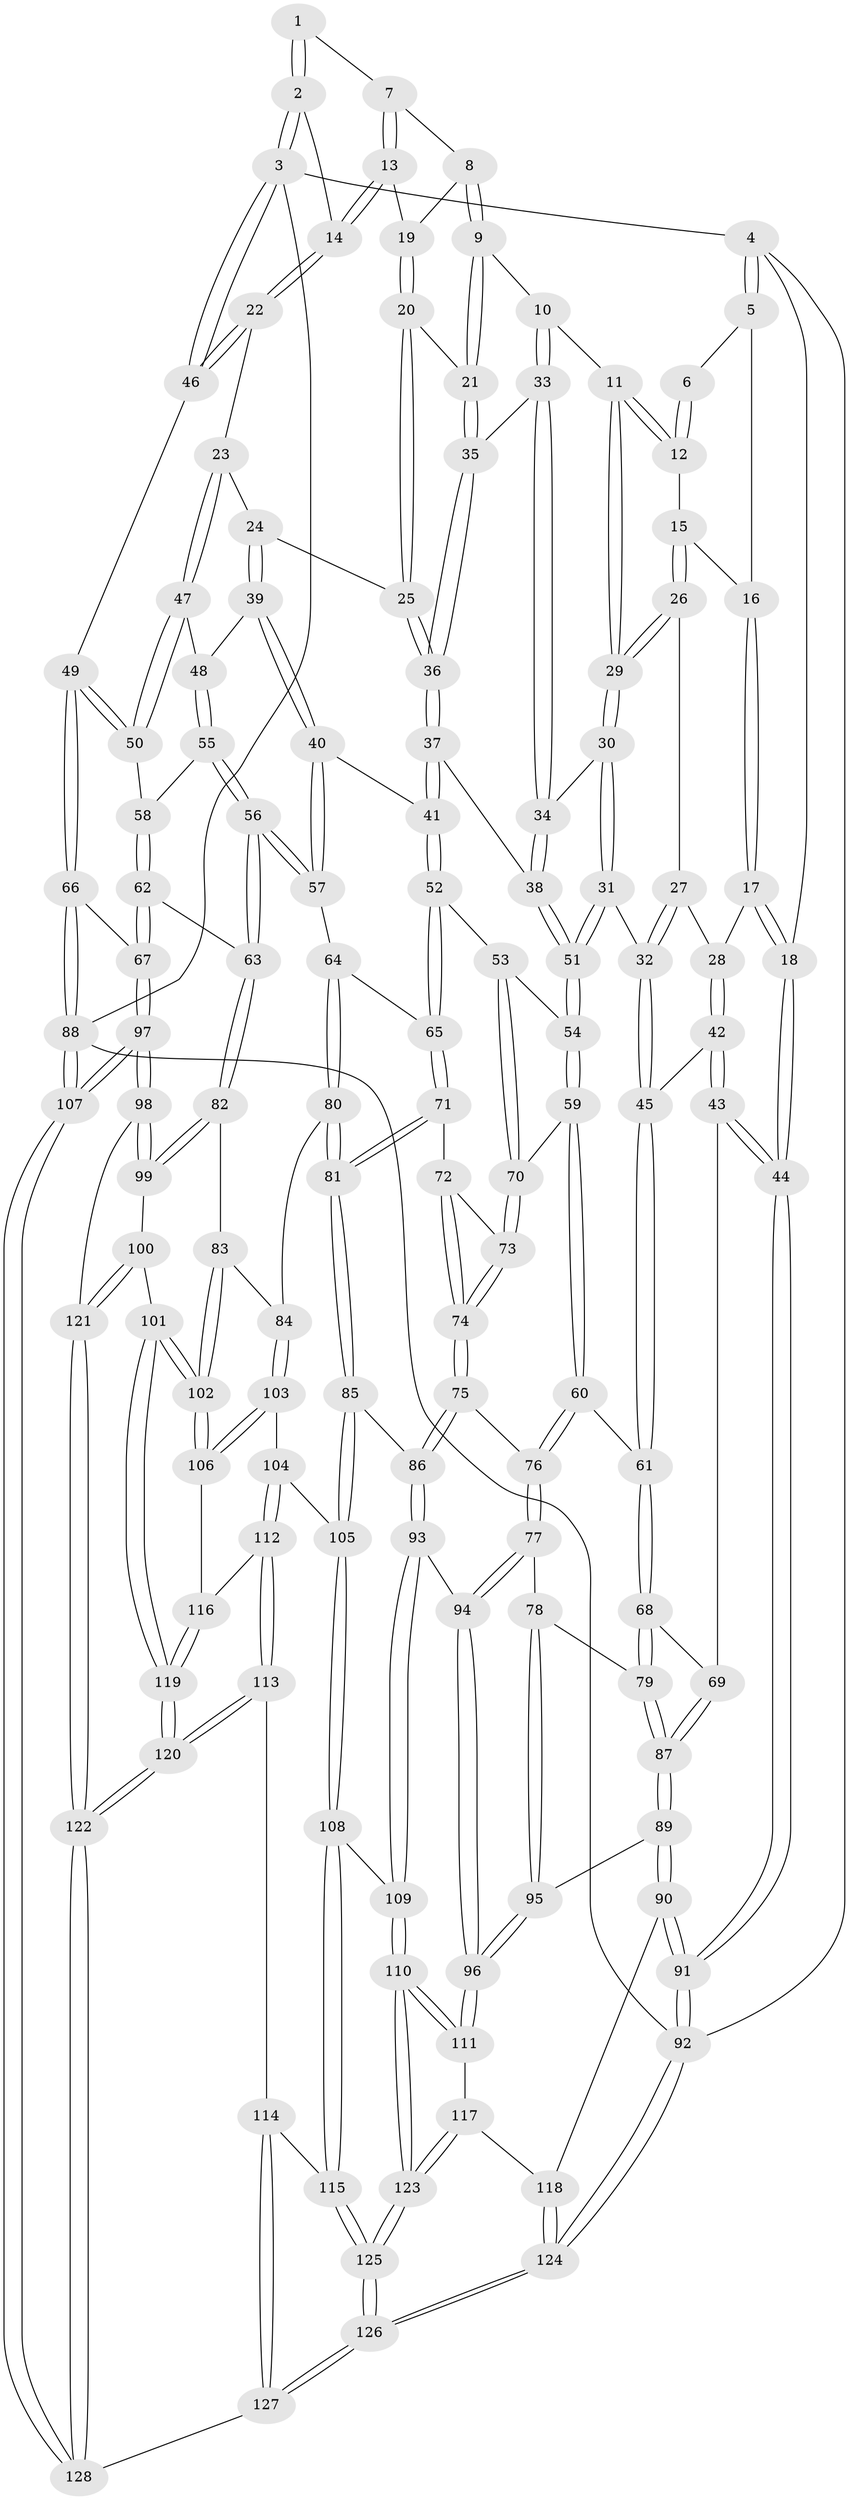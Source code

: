 // Generated by graph-tools (version 1.1) at 2025/03/03/09/25 03:03:23]
// undirected, 128 vertices, 317 edges
graph export_dot {
graph [start="1"]
  node [color=gray90,style=filled];
  1 [pos="+0.5197865702328328+0"];
  2 [pos="+1+0"];
  3 [pos="+1+0"];
  4 [pos="+0+0"];
  5 [pos="+0+0"];
  6 [pos="+0.4875522403089332+0"];
  7 [pos="+0.529779174142974+0"];
  8 [pos="+0.5039496795470564+0.10694801588183839"];
  9 [pos="+0.43379253882593644+0.1444599051914786"];
  10 [pos="+0.4051233740301124+0.13352029906992757"];
  11 [pos="+0.38746509218843045+0.1206469492520019"];
  12 [pos="+0.37433461025959125+0.09234380764268979"];
  13 [pos="+0.63576355016728+0.07670903129387725"];
  14 [pos="+0.7746145316295471+0.1689022515120807"];
  15 [pos="+0.19475949604107343+0.06972670375270247"];
  16 [pos="+0.04890433184939631+0"];
  17 [pos="+0.05819726699146536+0.16553619572013184"];
  18 [pos="+0+0"];
  19 [pos="+0.5713143405875795+0.11865636528701665"];
  20 [pos="+0.5435705395648589+0.19815255169244894"];
  21 [pos="+0.4357027891071514+0.14670612409887931"];
  22 [pos="+0.7773223301381637+0.18436752440592913"];
  23 [pos="+0.7770301188814155+0.18614914619064948"];
  24 [pos="+0.5646855824977731+0.24170097837143437"];
  25 [pos="+0.560786613904157+0.2410592251440994"];
  26 [pos="+0.19376531598310096+0.0781960976185862"];
  27 [pos="+0.1866178128678247+0.10403174376267443"];
  28 [pos="+0.08290350483533801+0.23538540407769612"];
  29 [pos="+0.3111075581396958+0.21570898796338414"];
  30 [pos="+0.28731679081782296+0.2818856376212704"];
  31 [pos="+0.26245298668869277+0.31058427555556034"];
  32 [pos="+0.2584679202515558+0.3105502357153072"];
  33 [pos="+0.39233231473057706+0.254077699743331"];
  34 [pos="+0.3904908787151442+0.25700786478175497"];
  35 [pos="+0.4584252115403624+0.23795538312051057"];
  36 [pos="+0.49970679261347645+0.28893122012484784"];
  37 [pos="+0.48777779686553696+0.319043233675185"];
  38 [pos="+0.4503316184741607+0.3330432811722936"];
  39 [pos="+0.6138028109176442+0.3338946331225176"];
  40 [pos="+0.5692248336698382+0.4069996501885463"];
  41 [pos="+0.5690577460887797+0.40695538952668736"];
  42 [pos="+0.04222609869677896+0.3497615817247403"];
  43 [pos="+0+0.4116100755217361"];
  44 [pos="+0+0.4252102945036301"];
  45 [pos="+0.16818161518808486+0.3424631688220741"];
  46 [pos="+1+0.13777254484310109"];
  47 [pos="+0.7839220850162982+0.22495408654128082"];
  48 [pos="+0.7646722382371893+0.2891594134371474"];
  49 [pos="+1+0.3878459291196572"];
  50 [pos="+1+0.35556495908624786"];
  51 [pos="+0.3674128665138445+0.40659183330262477"];
  52 [pos="+0.4496946477783639+0.47197794006070454"];
  53 [pos="+0.44243404589063123+0.4685079102615726"];
  54 [pos="+0.3674566459032358+0.40687464996608214"];
  55 [pos="+0.7646341336348772+0.3641920072049143"];
  56 [pos="+0.7318573686667572+0.5016752687238701"];
  57 [pos="+0.6437947825919554+0.483302524435534"];
  58 [pos="+0.9069882068659081+0.39994540612648316"];
  59 [pos="+0.31017783660885395+0.49312705711565147"];
  60 [pos="+0.2848649366861888+0.5127045062663966"];
  61 [pos="+0.25202823323562085+0.50106900728409"];
  62 [pos="+0.8078216945614071+0.5711184919777164"];
  63 [pos="+0.7747211993821732+0.5673585001893545"];
  64 [pos="+0.5449668098645973+0.5512985516613613"];
  65 [pos="+0.4839381922218428+0.5408312990702723"];
  66 [pos="+1+0.5059811067553419"];
  67 [pos="+0.8857740570347349+0.5920325600589437"];
  68 [pos="+0.12029745962229837+0.5328590809464341"];
  69 [pos="+0.056258715380784634+0.49949171883482213"];
  70 [pos="+0.38370255141254406+0.5505537677435438"];
  71 [pos="+0.4593642711206732+0.5740551643177007"];
  72 [pos="+0.44048074160299217+0.5731417460375229"];
  73 [pos="+0.38404025033500727+0.5517177604556213"];
  74 [pos="+0.35242912986445735+0.6184000814419276"];
  75 [pos="+0.3438687129606476+0.6294079857463115"];
  76 [pos="+0.2830956832369437+0.6188758176696554"];
  77 [pos="+0.24843424819412932+0.6461225472634491"];
  78 [pos="+0.2048780937334098+0.638803286763119"];
  79 [pos="+0.19102027281285144+0.6326262646755793"];
  80 [pos="+0.5629922432202733+0.6665938148891098"];
  81 [pos="+0.454174356443144+0.6779431827485982"];
  82 [pos="+0.7744296075413423+0.5678383972179227"];
  83 [pos="+0.6690816531402481+0.6506850202432269"];
  84 [pos="+0.5658799072682196+0.6682506906153546"];
  85 [pos="+0.43349486104236695+0.6946537673401767"];
  86 [pos="+0.41209604680375295+0.687662402541988"];
  87 [pos="+0.10489303535747495+0.680160300512638"];
  88 [pos="+1+1"];
  89 [pos="+0.06267097969482742+0.73109814801975"];
  90 [pos="+0.009300051554243564+0.7344696065019644"];
  91 [pos="+0+0.6720792270538913"];
  92 [pos="+0+1"];
  93 [pos="+0.301581796956975+0.7527616464316899"];
  94 [pos="+0.2606030638987802+0.7273689591764867"];
  95 [pos="+0.13876783263121462+0.7722108350455232"];
  96 [pos="+0.17611192921850327+0.8102191890127233"];
  97 [pos="+0.9591004079786487+0.9436472145333189"];
  98 [pos="+0.8594346370091434+0.8891613580279086"];
  99 [pos="+0.7685208838216929+0.8311267926185743"];
  100 [pos="+0.6963771013410054+0.8304183927043151"];
  101 [pos="+0.6947524349283346+0.8298952322319602"];
  102 [pos="+0.6635002480900702+0.8061032212129757"];
  103 [pos="+0.5699364383431872+0.720610330372465"];
  104 [pos="+0.5259984252290206+0.7861328941365646"];
  105 [pos="+0.43899723095559195+0.7401703069111204"];
  106 [pos="+0.6504065220703797+0.8042472181537554"];
  107 [pos="+1+1"];
  108 [pos="+0.38614779533961613+0.8595168910193492"];
  109 [pos="+0.3472724000564471+0.8487549439834038"];
  110 [pos="+0.233169479190245+0.8866436922115102"];
  111 [pos="+0.17797253096832963+0.827115528223715"];
  112 [pos="+0.541789668304879+0.8307842407569986"];
  113 [pos="+0.4749131841651951+0.8997552354994238"];
  114 [pos="+0.44157647582166+0.8982231581177524"];
  115 [pos="+0.3958451810424313+0.8723197321817883"];
  116 [pos="+0.5562548651495471+0.831854012989861"];
  117 [pos="+0.08588526828118133+0.8851790882936436"];
  118 [pos="+0.07849322038385458+0.8870397428724394"];
  119 [pos="+0.6045759689468596+0.9143377988779324"];
  120 [pos="+0.5774971545622265+0.9967331904392145"];
  121 [pos="+0.6722182658145555+0.9532832696686693"];
  122 [pos="+0.6113846708954267+1"];
  123 [pos="+0.21614105424189936+1"];
  124 [pos="+0+1"];
  125 [pos="+0.22143413693043476+1"];
  126 [pos="+0.20931521401536715+1"];
  127 [pos="+0.3866128994053105+1"];
  128 [pos="+0.6422330299742731+1"];
  1 -- 2;
  1 -- 2;
  1 -- 7;
  2 -- 3;
  2 -- 3;
  2 -- 14;
  3 -- 4;
  3 -- 46;
  3 -- 46;
  3 -- 88;
  4 -- 5;
  4 -- 5;
  4 -- 18;
  4 -- 92;
  5 -- 6;
  5 -- 16;
  6 -- 12;
  6 -- 12;
  7 -- 8;
  7 -- 13;
  7 -- 13;
  8 -- 9;
  8 -- 9;
  8 -- 19;
  9 -- 10;
  9 -- 21;
  9 -- 21;
  10 -- 11;
  10 -- 33;
  10 -- 33;
  11 -- 12;
  11 -- 12;
  11 -- 29;
  11 -- 29;
  12 -- 15;
  13 -- 14;
  13 -- 14;
  13 -- 19;
  14 -- 22;
  14 -- 22;
  15 -- 16;
  15 -- 26;
  15 -- 26;
  16 -- 17;
  16 -- 17;
  17 -- 18;
  17 -- 18;
  17 -- 28;
  18 -- 44;
  18 -- 44;
  19 -- 20;
  19 -- 20;
  20 -- 21;
  20 -- 25;
  20 -- 25;
  21 -- 35;
  21 -- 35;
  22 -- 23;
  22 -- 46;
  22 -- 46;
  23 -- 24;
  23 -- 47;
  23 -- 47;
  24 -- 25;
  24 -- 39;
  24 -- 39;
  25 -- 36;
  25 -- 36;
  26 -- 27;
  26 -- 29;
  26 -- 29;
  27 -- 28;
  27 -- 32;
  27 -- 32;
  28 -- 42;
  28 -- 42;
  29 -- 30;
  29 -- 30;
  30 -- 31;
  30 -- 31;
  30 -- 34;
  31 -- 32;
  31 -- 51;
  31 -- 51;
  32 -- 45;
  32 -- 45;
  33 -- 34;
  33 -- 34;
  33 -- 35;
  34 -- 38;
  34 -- 38;
  35 -- 36;
  35 -- 36;
  36 -- 37;
  36 -- 37;
  37 -- 38;
  37 -- 41;
  37 -- 41;
  38 -- 51;
  38 -- 51;
  39 -- 40;
  39 -- 40;
  39 -- 48;
  40 -- 41;
  40 -- 57;
  40 -- 57;
  41 -- 52;
  41 -- 52;
  42 -- 43;
  42 -- 43;
  42 -- 45;
  43 -- 44;
  43 -- 44;
  43 -- 69;
  44 -- 91;
  44 -- 91;
  45 -- 61;
  45 -- 61;
  46 -- 49;
  47 -- 48;
  47 -- 50;
  47 -- 50;
  48 -- 55;
  48 -- 55;
  49 -- 50;
  49 -- 50;
  49 -- 66;
  49 -- 66;
  50 -- 58;
  51 -- 54;
  51 -- 54;
  52 -- 53;
  52 -- 65;
  52 -- 65;
  53 -- 54;
  53 -- 70;
  53 -- 70;
  54 -- 59;
  54 -- 59;
  55 -- 56;
  55 -- 56;
  55 -- 58;
  56 -- 57;
  56 -- 57;
  56 -- 63;
  56 -- 63;
  57 -- 64;
  58 -- 62;
  58 -- 62;
  59 -- 60;
  59 -- 60;
  59 -- 70;
  60 -- 61;
  60 -- 76;
  60 -- 76;
  61 -- 68;
  61 -- 68;
  62 -- 63;
  62 -- 67;
  62 -- 67;
  63 -- 82;
  63 -- 82;
  64 -- 65;
  64 -- 80;
  64 -- 80;
  65 -- 71;
  65 -- 71;
  66 -- 67;
  66 -- 88;
  66 -- 88;
  67 -- 97;
  67 -- 97;
  68 -- 69;
  68 -- 79;
  68 -- 79;
  69 -- 87;
  69 -- 87;
  70 -- 73;
  70 -- 73;
  71 -- 72;
  71 -- 81;
  71 -- 81;
  72 -- 73;
  72 -- 74;
  72 -- 74;
  73 -- 74;
  73 -- 74;
  74 -- 75;
  74 -- 75;
  75 -- 76;
  75 -- 86;
  75 -- 86;
  76 -- 77;
  76 -- 77;
  77 -- 78;
  77 -- 94;
  77 -- 94;
  78 -- 79;
  78 -- 95;
  78 -- 95;
  79 -- 87;
  79 -- 87;
  80 -- 81;
  80 -- 81;
  80 -- 84;
  81 -- 85;
  81 -- 85;
  82 -- 83;
  82 -- 99;
  82 -- 99;
  83 -- 84;
  83 -- 102;
  83 -- 102;
  84 -- 103;
  84 -- 103;
  85 -- 86;
  85 -- 105;
  85 -- 105;
  86 -- 93;
  86 -- 93;
  87 -- 89;
  87 -- 89;
  88 -- 107;
  88 -- 107;
  88 -- 92;
  89 -- 90;
  89 -- 90;
  89 -- 95;
  90 -- 91;
  90 -- 91;
  90 -- 118;
  91 -- 92;
  91 -- 92;
  92 -- 124;
  92 -- 124;
  93 -- 94;
  93 -- 109;
  93 -- 109;
  94 -- 96;
  94 -- 96;
  95 -- 96;
  95 -- 96;
  96 -- 111;
  96 -- 111;
  97 -- 98;
  97 -- 98;
  97 -- 107;
  97 -- 107;
  98 -- 99;
  98 -- 99;
  98 -- 121;
  99 -- 100;
  100 -- 101;
  100 -- 121;
  100 -- 121;
  101 -- 102;
  101 -- 102;
  101 -- 119;
  101 -- 119;
  102 -- 106;
  102 -- 106;
  103 -- 104;
  103 -- 106;
  103 -- 106;
  104 -- 105;
  104 -- 112;
  104 -- 112;
  105 -- 108;
  105 -- 108;
  106 -- 116;
  107 -- 128;
  107 -- 128;
  108 -- 109;
  108 -- 115;
  108 -- 115;
  109 -- 110;
  109 -- 110;
  110 -- 111;
  110 -- 111;
  110 -- 123;
  110 -- 123;
  111 -- 117;
  112 -- 113;
  112 -- 113;
  112 -- 116;
  113 -- 114;
  113 -- 120;
  113 -- 120;
  114 -- 115;
  114 -- 127;
  114 -- 127;
  115 -- 125;
  115 -- 125;
  116 -- 119;
  116 -- 119;
  117 -- 118;
  117 -- 123;
  117 -- 123;
  118 -- 124;
  118 -- 124;
  119 -- 120;
  119 -- 120;
  120 -- 122;
  120 -- 122;
  121 -- 122;
  121 -- 122;
  122 -- 128;
  122 -- 128;
  123 -- 125;
  123 -- 125;
  124 -- 126;
  124 -- 126;
  125 -- 126;
  125 -- 126;
  126 -- 127;
  126 -- 127;
  127 -- 128;
}
